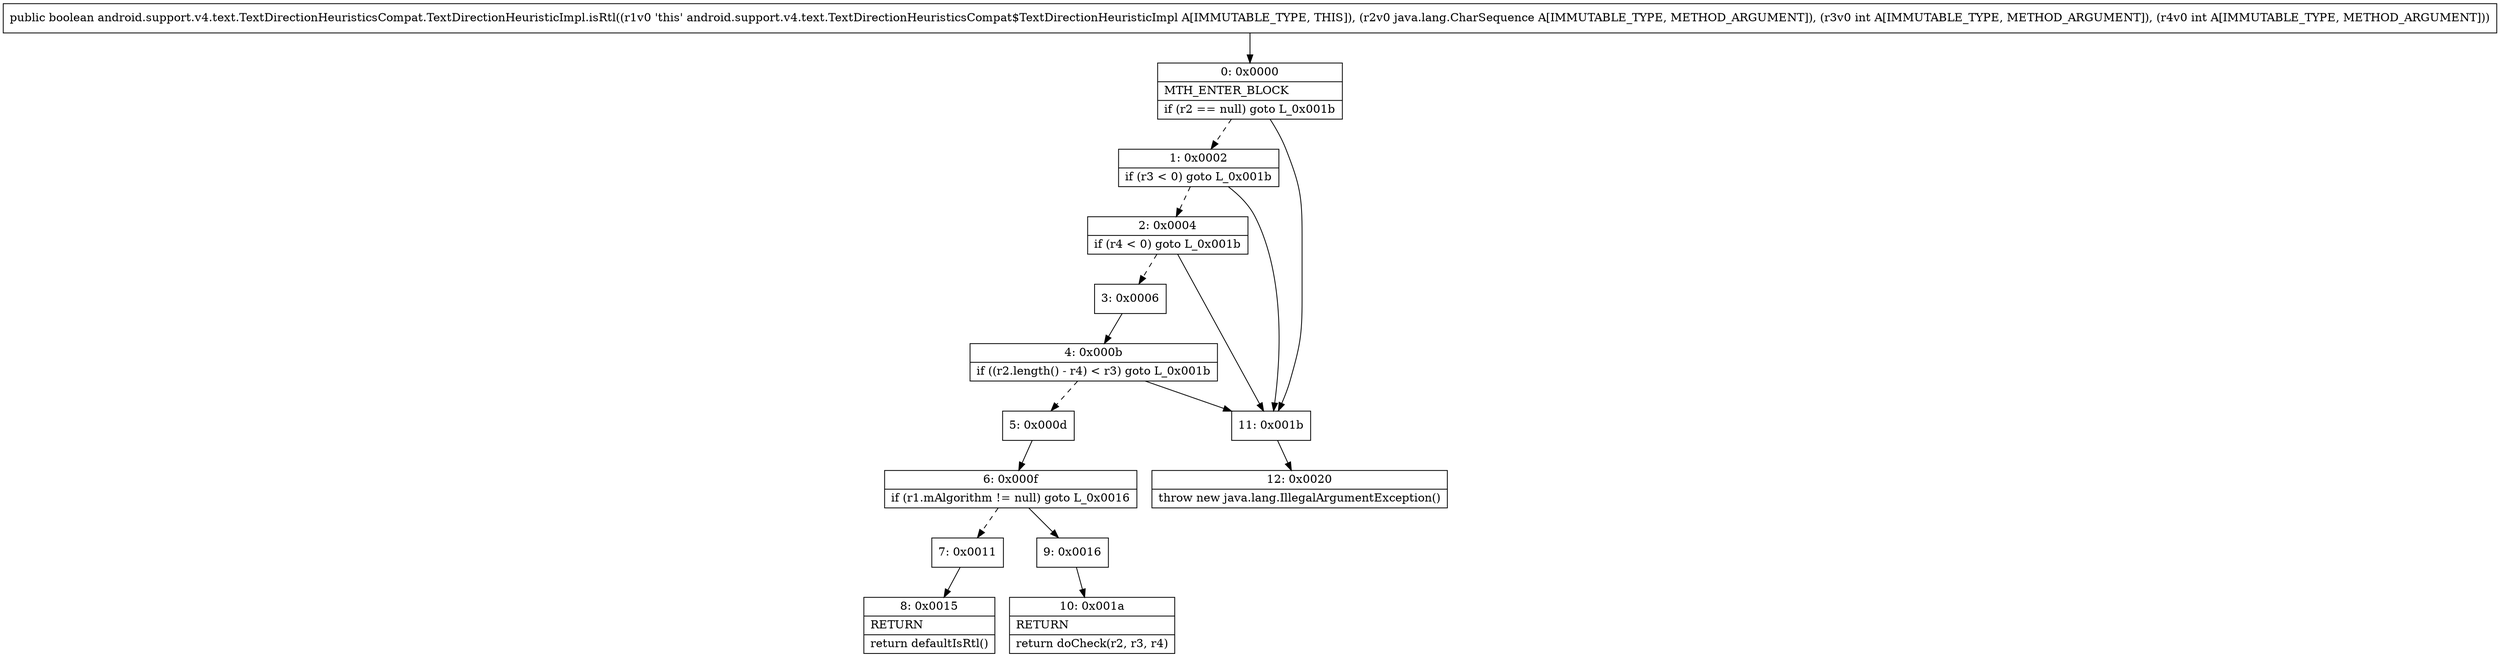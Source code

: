 digraph "CFG forandroid.support.v4.text.TextDirectionHeuristicsCompat.TextDirectionHeuristicImpl.isRtl(Ljava\/lang\/CharSequence;II)Z" {
Node_0 [shape=record,label="{0\:\ 0x0000|MTH_ENTER_BLOCK\l|if (r2 == null) goto L_0x001b\l}"];
Node_1 [shape=record,label="{1\:\ 0x0002|if (r3 \< 0) goto L_0x001b\l}"];
Node_2 [shape=record,label="{2\:\ 0x0004|if (r4 \< 0) goto L_0x001b\l}"];
Node_3 [shape=record,label="{3\:\ 0x0006}"];
Node_4 [shape=record,label="{4\:\ 0x000b|if ((r2.length() \- r4) \< r3) goto L_0x001b\l}"];
Node_5 [shape=record,label="{5\:\ 0x000d}"];
Node_6 [shape=record,label="{6\:\ 0x000f|if (r1.mAlgorithm != null) goto L_0x0016\l}"];
Node_7 [shape=record,label="{7\:\ 0x0011}"];
Node_8 [shape=record,label="{8\:\ 0x0015|RETURN\l|return defaultIsRtl()\l}"];
Node_9 [shape=record,label="{9\:\ 0x0016}"];
Node_10 [shape=record,label="{10\:\ 0x001a|RETURN\l|return doCheck(r2, r3, r4)\l}"];
Node_11 [shape=record,label="{11\:\ 0x001b}"];
Node_12 [shape=record,label="{12\:\ 0x0020|throw new java.lang.IllegalArgumentException()\l}"];
MethodNode[shape=record,label="{public boolean android.support.v4.text.TextDirectionHeuristicsCompat.TextDirectionHeuristicImpl.isRtl((r1v0 'this' android.support.v4.text.TextDirectionHeuristicsCompat$TextDirectionHeuristicImpl A[IMMUTABLE_TYPE, THIS]), (r2v0 java.lang.CharSequence A[IMMUTABLE_TYPE, METHOD_ARGUMENT]), (r3v0 int A[IMMUTABLE_TYPE, METHOD_ARGUMENT]), (r4v0 int A[IMMUTABLE_TYPE, METHOD_ARGUMENT])) }"];
MethodNode -> Node_0;
Node_0 -> Node_1[style=dashed];
Node_0 -> Node_11;
Node_1 -> Node_2[style=dashed];
Node_1 -> Node_11;
Node_2 -> Node_3[style=dashed];
Node_2 -> Node_11;
Node_3 -> Node_4;
Node_4 -> Node_5[style=dashed];
Node_4 -> Node_11;
Node_5 -> Node_6;
Node_6 -> Node_7[style=dashed];
Node_6 -> Node_9;
Node_7 -> Node_8;
Node_9 -> Node_10;
Node_11 -> Node_12;
}

